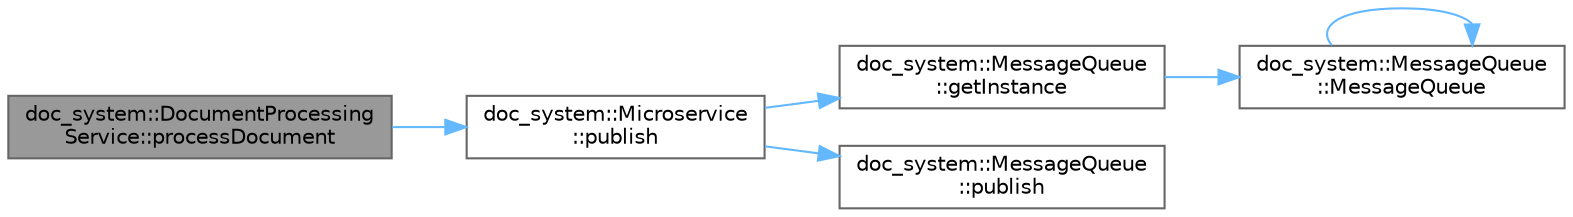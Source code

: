 digraph "doc_system::DocumentProcessingService::processDocument"
{
 // INTERACTIVE_SVG=YES
 // LATEX_PDF_SIZE
  bgcolor="transparent";
  edge [fontname=Helvetica,fontsize=10,labelfontname=Helvetica,labelfontsize=10];
  node [fontname=Helvetica,fontsize=10,shape=box,height=0.2,width=0.4];
  rankdir="LR";
  Node1 [id="Node000001",label="doc_system::DocumentProcessing\lService::processDocument",height=0.2,width=0.4,color="gray40", fillcolor="grey60", style="filled", fontcolor="black",tooltip=" "];
  Node1 -> Node2 [id="edge1_Node000001_Node000002",color="steelblue1",style="solid",tooltip=" "];
  Node2 [id="Node000002",label="doc_system::Microservice\l::publish",height=0.2,width=0.4,color="grey40", fillcolor="white", style="filled",URL="$classdoc__system_1_1_microservice.html#ab658e959bd07346f505c968dc54327cc",tooltip=" "];
  Node2 -> Node3 [id="edge2_Node000002_Node000003",color="steelblue1",style="solid",tooltip=" "];
  Node3 [id="Node000003",label="doc_system::MessageQueue\l::getInstance",height=0.2,width=0.4,color="grey40", fillcolor="white", style="filled",URL="$classdoc__system_1_1_message_queue.html#a86be05356919af81de4d482e4fe4affe",tooltip=" "];
  Node3 -> Node4 [id="edge3_Node000003_Node000004",color="steelblue1",style="solid",tooltip=" "];
  Node4 [id="Node000004",label="doc_system::MessageQueue\l::MessageQueue",height=0.2,width=0.4,color="grey40", fillcolor="white", style="filled",URL="$classdoc__system_1_1_message_queue.html#a6a2dda5ac3796fbf7895ca72a618a501",tooltip=" "];
  Node4 -> Node4 [id="edge4_Node000004_Node000004",color="steelblue1",style="solid",tooltip=" "];
  Node2 -> Node5 [id="edge5_Node000002_Node000005",color="steelblue1",style="solid",tooltip=" "];
  Node5 [id="Node000005",label="doc_system::MessageQueue\l::publish",height=0.2,width=0.4,color="grey40", fillcolor="white", style="filled",URL="$classdoc__system_1_1_message_queue.html#a5c075c978a0f15e6b574be18c161dcc4",tooltip=" "];
}
